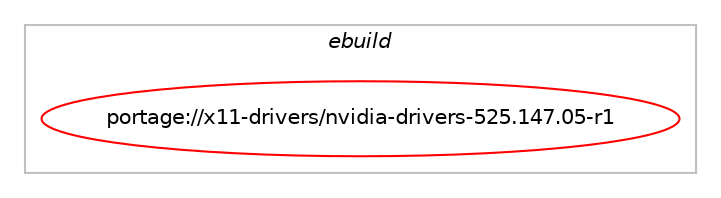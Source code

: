 digraph prolog {

# *************
# Graph options
# *************

newrank=true;
concentrate=true;
compound=true;
graph [rankdir=LR,fontname=Helvetica,fontsize=10,ranksep=1.5];#, ranksep=2.5, nodesep=0.2];
edge  [arrowhead=vee];
node  [fontname=Helvetica,fontsize=10];

# **********
# The ebuild
# **********

subgraph cluster_leftcol {
color=gray;
label=<<i>ebuild</i>>;
id [label="portage://x11-drivers/nvidia-drivers-525.147.05-r1", color=red, width=4, href="../x11-drivers/nvidia-drivers-525.147.05-r1.svg"];
}

# ****************
# The dependencies
# ****************

subgraph cluster_midcol {
color=gray;
label=<<i>dependencies</i>>;
subgraph cluster_compile {
fillcolor="#eeeeee";
style=filled;
label=<<i>compile</i>>;
# *** BEGIN UNKNOWN DEPENDENCY TYPE (TODO) ***
# id -> equal(use_conditional_group(positive,X,portage://x11-drivers/nvidia-drivers-525.147.05-r1,[package_dependency(portage://x11-drivers/nvidia-drivers-525.147.05-r1,install,no,x11-libs,libpciaccess,none,[,,],[],[])]))
# *** END UNKNOWN DEPENDENCY TYPE (TODO) ***

# *** BEGIN UNKNOWN DEPENDENCY TYPE (TODO) ***
# id -> equal(use_conditional_group(positive,modules,portage://x11-drivers/nvidia-drivers-525.147.05-r1,[package_dependency(portage://x11-drivers/nvidia-drivers-525.147.05-r1,install,no,virtual,linux-sources,none,[,,],[],[])]))
# *** END UNKNOWN DEPENDENCY TYPE (TODO) ***

# *** BEGIN UNKNOWN DEPENDENCY TYPE (TODO) ***
# id -> equal(use_conditional_group(positive,persistenced,portage://x11-drivers/nvidia-drivers-525.147.05-r1,[package_dependency(portage://x11-drivers/nvidia-drivers-525.147.05-r1,install,no,acct-user,nvpd,none,[,,],[],[]),package_dependency(portage://x11-drivers/nvidia-drivers-525.147.05-r1,install,no,net-libs,libtirpc,none,[,,],any_same_slot,[])]))
# *** END UNKNOWN DEPENDENCY TYPE (TODO) ***

# *** BEGIN UNKNOWN DEPENDENCY TYPE (TODO) ***
# id -> equal(use_conditional_group(positive,static-libs,portage://x11-drivers/nvidia-drivers-525.147.05-r1,[package_dependency(portage://x11-drivers/nvidia-drivers-525.147.05-r1,install,no,x11-base,xorg-proto,none,[,,],[],[]),package_dependency(portage://x11-drivers/nvidia-drivers-525.147.05-r1,install,no,x11-libs,libX11,none,[,,],[],[]),package_dependency(portage://x11-drivers/nvidia-drivers-525.147.05-r1,install,no,x11-libs,libXext,none,[,,],[],[])]))
# *** END UNKNOWN DEPENDENCY TYPE (TODO) ***

# *** BEGIN UNKNOWN DEPENDENCY TYPE (TODO) ***
# id -> equal(use_conditional_group(positive,tools,portage://x11-drivers/nvidia-drivers-525.147.05-r1,[package_dependency(portage://x11-drivers/nvidia-drivers-525.147.05-r1,install,no,app-accessibility,at-spi2-core,greaterequal,[2.46,,,2.46],[slot(2)],[]),package_dependency(portage://x11-drivers/nvidia-drivers-525.147.05-r1,install,no,dev-libs,glib,none,[,,],[slot(2)],[]),package_dependency(portage://x11-drivers/nvidia-drivers-525.147.05-r1,install,no,dev-libs,jansson,none,[,,],any_same_slot,[]),package_dependency(portage://x11-drivers/nvidia-drivers-525.147.05-r1,install,no,media-libs,harfbuzz,none,[,,],any_same_slot,[]),package_dependency(portage://x11-drivers/nvidia-drivers-525.147.05-r1,install,no,x11-libs,cairo,none,[,,],[],[]),package_dependency(portage://x11-drivers/nvidia-drivers-525.147.05-r1,install,no,x11-libs,gdk-pixbuf,none,[,,],[slot(2)],[]),package_dependency(portage://x11-drivers/nvidia-drivers-525.147.05-r1,install,no,x11-libs,gtk+,none,[,,],[slot(3)],[use(enable(X),none)]),package_dependency(portage://x11-drivers/nvidia-drivers-525.147.05-r1,install,no,x11-libs,libX11,none,[,,],[],[]),package_dependency(portage://x11-drivers/nvidia-drivers-525.147.05-r1,install,no,x11-libs,libXext,none,[,,],[],[]),package_dependency(portage://x11-drivers/nvidia-drivers-525.147.05-r1,install,no,x11-libs,libXxf86vm,none,[,,],[],[]),package_dependency(portage://x11-drivers/nvidia-drivers-525.147.05-r1,install,no,x11-libs,pango,none,[,,],[],[])]))
# *** END UNKNOWN DEPENDENCY TYPE (TODO) ***

# *** BEGIN UNKNOWN DEPENDENCY TYPE (TODO) ***
# id -> equal(use_conditional_group(positive,tools,portage://x11-drivers/nvidia-drivers-525.147.05-r1,[package_dependency(portage://x11-drivers/nvidia-drivers-525.147.05-r1,install,no,media-libs,libglvnd,none,[,,],[],[]),package_dependency(portage://x11-drivers/nvidia-drivers-525.147.05-r1,install,no,sys-apps,dbus,none,[,,],[],[]),package_dependency(portage://x11-drivers/nvidia-drivers-525.147.05-r1,install,no,x11-base,xorg-proto,none,[,,],[],[]),package_dependency(portage://x11-drivers/nvidia-drivers-525.147.05-r1,install,no,x11-libs,libXrandr,none,[,,],[],[]),package_dependency(portage://x11-drivers/nvidia-drivers-525.147.05-r1,install,no,x11-libs,libXv,none,[,,],[],[]),package_dependency(portage://x11-drivers/nvidia-drivers-525.147.05-r1,install,no,x11-libs,libvdpau,none,[,,],[],[])]))
# *** END UNKNOWN DEPENDENCY TYPE (TODO) ***

# *** BEGIN UNKNOWN DEPENDENCY TYPE (TODO) ***
# id -> equal(package_dependency(portage://x11-drivers/nvidia-drivers-525.147.05-r1,install,no,acct-group,video,none,[,,],[],[]))
# *** END UNKNOWN DEPENDENCY TYPE (TODO) ***

}
subgraph cluster_compileandrun {
fillcolor="#eeeeee";
style=filled;
label=<<i>compile and run</i>>;
}
subgraph cluster_run {
fillcolor="#eeeeee";
style=filled;
label=<<i>run</i>>;
# *** BEGIN UNKNOWN DEPENDENCY TYPE (TODO) ***
# id -> equal(use_conditional_group(positive,X,portage://x11-drivers/nvidia-drivers-525.147.05-r1,[package_dependency(portage://x11-drivers/nvidia-drivers-525.147.05-r1,run,no,media-libs,libglvnd,none,[,,],[],[use(enable(X),none),use(optenable(abi_x86_32),negative)]),package_dependency(portage://x11-drivers/nvidia-drivers-525.147.05-r1,run,no,x11-libs,libX11,none,[,,],[],[use(optenable(abi_x86_32),negative)]),package_dependency(portage://x11-drivers/nvidia-drivers-525.147.05-r1,run,no,x11-libs,libXext,none,[,,],[],[use(optenable(abi_x86_32),negative)])]))
# *** END UNKNOWN DEPENDENCY TYPE (TODO) ***

# *** BEGIN UNKNOWN DEPENDENCY TYPE (TODO) ***
# id -> equal(use_conditional_group(positive,X,portage://x11-drivers/nvidia-drivers-525.147.05-r1,[package_dependency(portage://x11-drivers/nvidia-drivers-525.147.05-r1,run,no,x11-libs,libpciaccess,none,[,,],[],[])]))
# *** END UNKNOWN DEPENDENCY TYPE (TODO) ***

# *** BEGIN UNKNOWN DEPENDENCY TYPE (TODO) ***
# id -> equal(use_conditional_group(positive,modules,portage://x11-drivers/nvidia-drivers-525.147.05-r1,[package_dependency(portage://x11-drivers/nvidia-drivers-525.147.05-r1,run,no,sys-apps,kmod,none,[,,],[],[use(enable(tools),none)]),use_conditional_group(positive,dist-kernel,portage://x11-drivers/nvidia-drivers-525.147.05-r1,[package_dependency(portage://x11-drivers/nvidia-drivers-525.147.05-r1,run,no,virtual,dist-kernel,none,[,,],any_same_slot,[])])]))
# *** END UNKNOWN DEPENDENCY TYPE (TODO) ***

# *** BEGIN UNKNOWN DEPENDENCY TYPE (TODO) ***
# id -> equal(use_conditional_group(positive,persistenced,portage://x11-drivers/nvidia-drivers-525.147.05-r1,[package_dependency(portage://x11-drivers/nvidia-drivers-525.147.05-r1,run,no,acct-user,nvpd,none,[,,],[],[]),package_dependency(portage://x11-drivers/nvidia-drivers-525.147.05-r1,run,no,net-libs,libtirpc,none,[,,],any_same_slot,[])]))
# *** END UNKNOWN DEPENDENCY TYPE (TODO) ***

# *** BEGIN UNKNOWN DEPENDENCY TYPE (TODO) ***
# id -> equal(use_conditional_group(positive,powerd,portage://x11-drivers/nvidia-drivers-525.147.05-r1,[package_dependency(portage://x11-drivers/nvidia-drivers-525.147.05-r1,run,no,sys-apps,dbus,none,[,,],[],[use(optenable(abi_x86_32),negative)])]))
# *** END UNKNOWN DEPENDENCY TYPE (TODO) ***

# *** BEGIN UNKNOWN DEPENDENCY TYPE (TODO) ***
# id -> equal(use_conditional_group(positive,tools,portage://x11-drivers/nvidia-drivers-525.147.05-r1,[package_dependency(portage://x11-drivers/nvidia-drivers-525.147.05-r1,run,no,app-accessibility,at-spi2-core,greaterequal,[2.46,,,2.46],[slot(2)],[]),package_dependency(portage://x11-drivers/nvidia-drivers-525.147.05-r1,run,no,dev-libs,glib,none,[,,],[slot(2)],[]),package_dependency(portage://x11-drivers/nvidia-drivers-525.147.05-r1,run,no,dev-libs,jansson,none,[,,],any_same_slot,[]),package_dependency(portage://x11-drivers/nvidia-drivers-525.147.05-r1,run,no,media-libs,harfbuzz,none,[,,],any_same_slot,[]),package_dependency(portage://x11-drivers/nvidia-drivers-525.147.05-r1,run,no,x11-libs,cairo,none,[,,],[],[]),package_dependency(portage://x11-drivers/nvidia-drivers-525.147.05-r1,run,no,x11-libs,gdk-pixbuf,none,[,,],[slot(2)],[]),package_dependency(portage://x11-drivers/nvidia-drivers-525.147.05-r1,run,no,x11-libs,gtk+,none,[,,],[slot(3)],[use(enable(X),none)]),package_dependency(portage://x11-drivers/nvidia-drivers-525.147.05-r1,run,no,x11-libs,libX11,none,[,,],[],[]),package_dependency(portage://x11-drivers/nvidia-drivers-525.147.05-r1,run,no,x11-libs,libXext,none,[,,],[],[]),package_dependency(portage://x11-drivers/nvidia-drivers-525.147.05-r1,run,no,x11-libs,libXxf86vm,none,[,,],[],[]),package_dependency(portage://x11-drivers/nvidia-drivers-525.147.05-r1,run,no,x11-libs,pango,none,[,,],[],[])]))
# *** END UNKNOWN DEPENDENCY TYPE (TODO) ***

# *** BEGIN UNKNOWN DEPENDENCY TYPE (TODO) ***
# id -> equal(use_conditional_group(positive,wayland,portage://x11-drivers/nvidia-drivers-525.147.05-r1,[package_dependency(portage://x11-drivers/nvidia-drivers-525.147.05-r1,run,no,gui-libs,egl-gbm,none,[,,],[],[]),package_dependency(portage://x11-drivers/nvidia-drivers-525.147.05-r1,run,no,gui-libs,egl-wayland,greaterequal,[1.1.10,,,1.1.10],[],[]),package_dependency(portage://x11-drivers/nvidia-drivers-525.147.05-r1,run,no,media-libs,libglvnd,none,[,,],[],[])]))
# *** END UNKNOWN DEPENDENCY TYPE (TODO) ***

# *** BEGIN UNKNOWN DEPENDENCY TYPE (TODO) ***
# id -> equal(package_dependency(portage://x11-drivers/nvidia-drivers-525.147.05-r1,run,no,acct-group,video,none,[,,],[],[]))
# *** END UNKNOWN DEPENDENCY TYPE (TODO) ***

# *** BEGIN UNKNOWN DEPENDENCY TYPE (TODO) ***
# id -> equal(package_dependency(portage://x11-drivers/nvidia-drivers-525.147.05-r1,run,no,sys-libs,glibc,none,[,,],[],[]))
# *** END UNKNOWN DEPENDENCY TYPE (TODO) ***

}
}

# **************
# The candidates
# **************

subgraph cluster_choices {
rank=same;
color=gray;
label=<<i>candidates</i>>;

}

}
